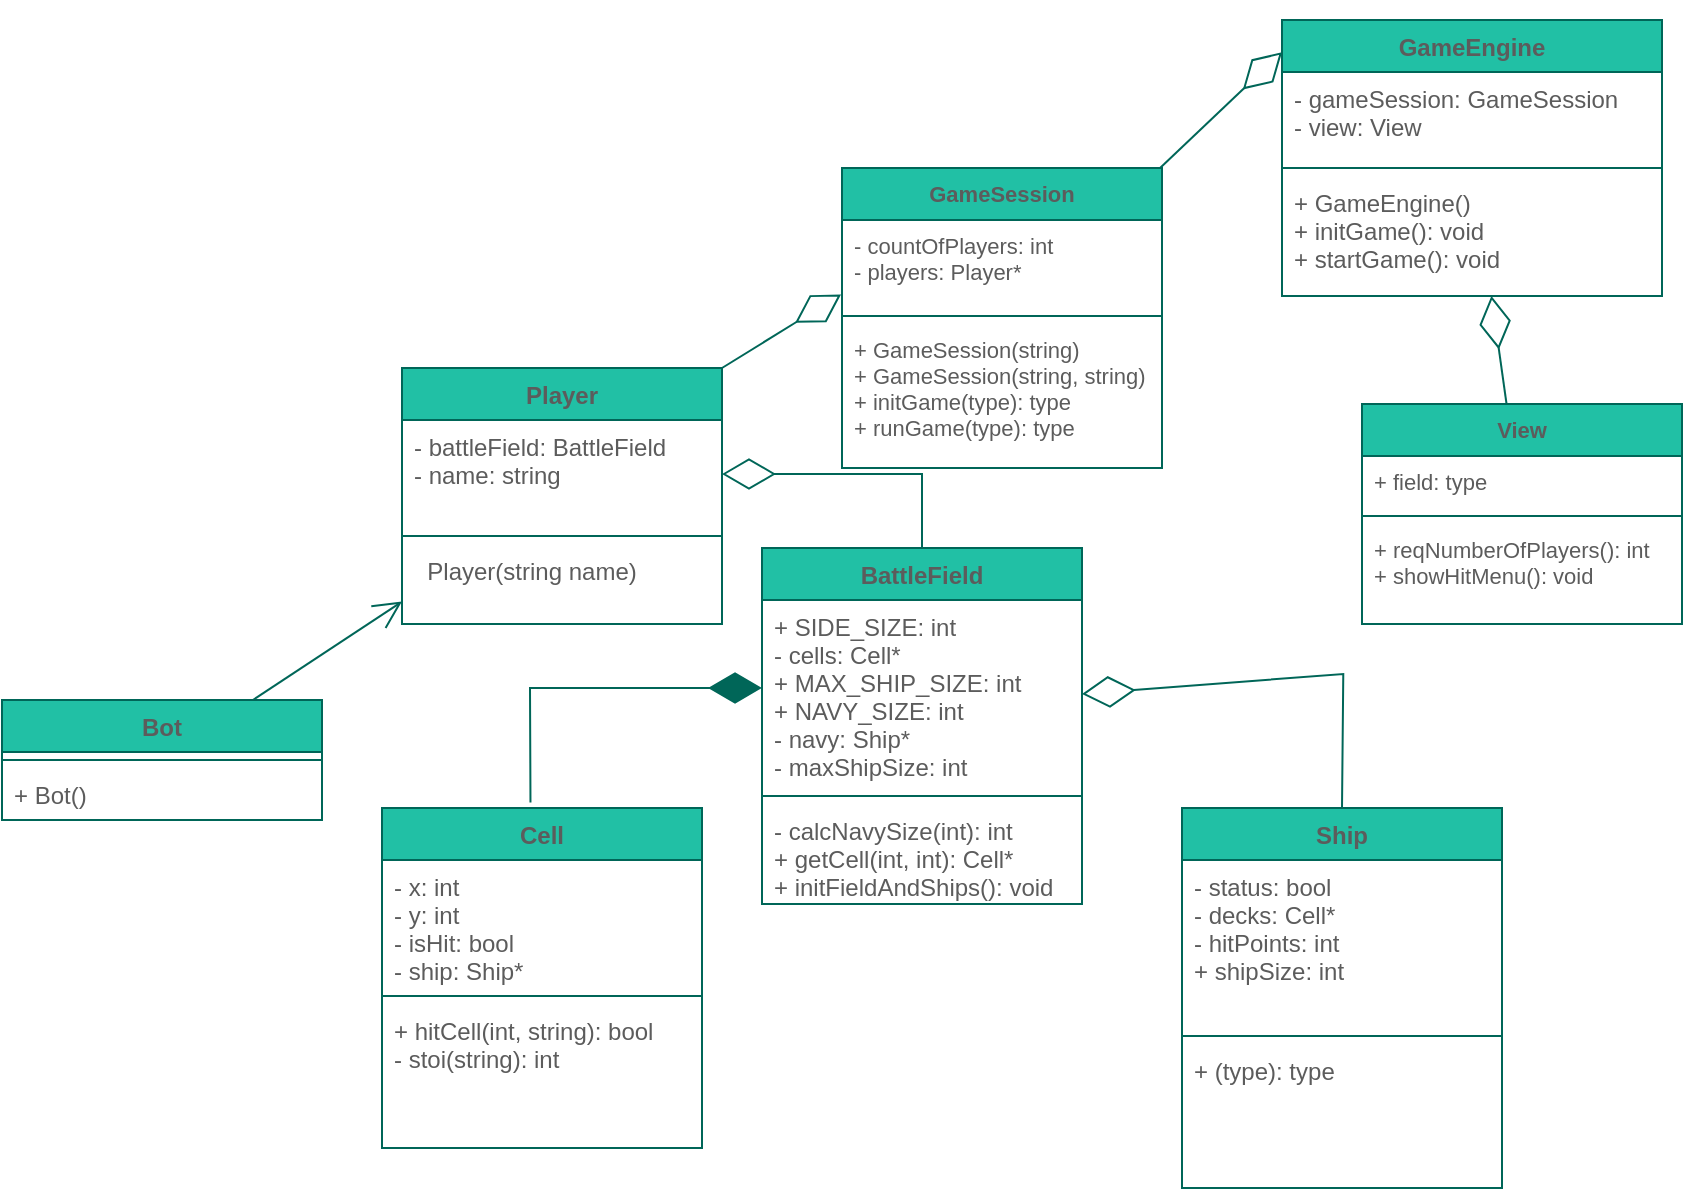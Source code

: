 <mxfile version="18.1.3" type="device" pages="2"><diagram id="8_RgSuFnd84XKutEEai8" name="Page-1"><mxGraphModel dx="1063" dy="532" grid="1" gridSize="10" guides="1" tooltips="1" connect="1" arrows="1" fold="1" page="1" pageScale="1" pageWidth="1169" pageHeight="827" math="0" shadow="0"><root><mxCell id="0"/><mxCell id="1" parent="0"/><mxCell id="NacBWeZv3jsq9W0mtqZP-1" value="Ship" style="swimlane;fontStyle=1;align=center;verticalAlign=top;childLayout=stackLayout;horizontal=1;startSize=26;horizontalStack=0;resizeParent=1;resizeParentMax=0;resizeLast=0;collapsible=1;marginBottom=0;fillColor=#21C0A5;strokeColor=#006658;fontColor=#5C5C5C;" parent="1" vertex="1"><mxGeometry x="610" y="414" width="160" height="190" as="geometry"/></mxCell><mxCell id="NacBWeZv3jsq9W0mtqZP-2" value="- status: bool&#10;- decks: Cell*&#10;- hitPoints: int&#10;+ shipSize: int&#10;" style="text;strokeColor=none;fillColor=none;align=left;verticalAlign=top;spacingLeft=4;spacingRight=4;overflow=hidden;rotatable=0;points=[[0,0.5],[1,0.5]];portConstraint=eastwest;fontColor=#5C5C5C;" parent="NacBWeZv3jsq9W0mtqZP-1" vertex="1"><mxGeometry y="26" width="160" height="84" as="geometry"/></mxCell><mxCell id="NacBWeZv3jsq9W0mtqZP-3" value="" style="line;strokeWidth=1;fillColor=none;align=left;verticalAlign=middle;spacingTop=-1;spacingLeft=3;spacingRight=3;rotatable=0;labelPosition=right;points=[];portConstraint=eastwest;strokeColor=#006658;fontColor=#5C5C5C;" parent="NacBWeZv3jsq9W0mtqZP-1" vertex="1"><mxGeometry y="110" width="160" height="8" as="geometry"/></mxCell><mxCell id="NacBWeZv3jsq9W0mtqZP-4" value="+ (type): type" style="text;strokeColor=none;fillColor=none;align=left;verticalAlign=top;spacingLeft=4;spacingRight=4;overflow=hidden;rotatable=0;points=[[0,0.5],[1,0.5]];portConstraint=eastwest;fontColor=#5C5C5C;" parent="NacBWeZv3jsq9W0mtqZP-1" vertex="1"><mxGeometry y="118" width="160" height="72" as="geometry"/></mxCell><mxCell id="NacBWeZv3jsq9W0mtqZP-6" value="Cell" style="swimlane;fontStyle=1;align=center;verticalAlign=top;childLayout=stackLayout;horizontal=1;startSize=26;horizontalStack=0;resizeParent=1;resizeParentMax=0;resizeLast=0;collapsible=1;marginBottom=0;fillColor=#21C0A5;strokeColor=#006658;fontColor=#5C5C5C;" parent="1" vertex="1"><mxGeometry x="210" y="414" width="160" height="170" as="geometry"/></mxCell><mxCell id="NacBWeZv3jsq9W0mtqZP-7" value="- x: int&#10;- y: int&#10;- isHit: bool&#10;- ship: Ship*" style="text;strokeColor=none;fillColor=none;align=left;verticalAlign=top;spacingLeft=4;spacingRight=4;overflow=hidden;rotatable=0;points=[[0,0.5],[1,0.5]];portConstraint=eastwest;fontColor=#5C5C5C;" parent="NacBWeZv3jsq9W0mtqZP-6" vertex="1"><mxGeometry y="26" width="160" height="64" as="geometry"/></mxCell><mxCell id="NacBWeZv3jsq9W0mtqZP-8" value="" style="line;strokeWidth=1;fillColor=none;align=left;verticalAlign=middle;spacingTop=-1;spacingLeft=3;spacingRight=3;rotatable=0;labelPosition=right;points=[];portConstraint=eastwest;strokeColor=#006658;fontColor=#5C5C5C;" parent="NacBWeZv3jsq9W0mtqZP-6" vertex="1"><mxGeometry y="90" width="160" height="8" as="geometry"/></mxCell><mxCell id="NacBWeZv3jsq9W0mtqZP-9" value="+ hitCell(int, string): bool&#10;- stoi(string): int" style="text;strokeColor=none;fillColor=none;align=left;verticalAlign=top;spacingLeft=4;spacingRight=4;overflow=hidden;rotatable=0;points=[[0,0.5],[1,0.5]];portConstraint=eastwest;fontColor=#5C5C5C;" parent="NacBWeZv3jsq9W0mtqZP-6" vertex="1"><mxGeometry y="98" width="160" height="72" as="geometry"/></mxCell><mxCell id="8IITVqhAhA1isLUUpnGf-1" value="BattleField" style="swimlane;fontStyle=1;align=center;verticalAlign=top;childLayout=stackLayout;horizontal=1;startSize=26;horizontalStack=0;resizeParent=1;resizeParentMax=0;resizeLast=0;collapsible=1;marginBottom=0;fillColor=#21C0A5;strokeColor=#006658;fontColor=#5C5C5C;" parent="1" vertex="1"><mxGeometry x="400" y="284" width="160" height="178" as="geometry"/></mxCell><mxCell id="8IITVqhAhA1isLUUpnGf-2" value="+ SIDE_SIZE: int&#10;- cells: Cell*&#10;+ MAX_SHIP_SIZE: int&#10;+ NAVY_SIZE: int&#10;- navy: Ship*&#10;- maxShipSize: int" style="text;strokeColor=none;fillColor=none;align=left;verticalAlign=top;spacingLeft=4;spacingRight=4;overflow=hidden;rotatable=0;points=[[0,0.5],[1,0.5]];portConstraint=eastwest;fontColor=#5C5C5C;" parent="8IITVqhAhA1isLUUpnGf-1" vertex="1"><mxGeometry y="26" width="160" height="94" as="geometry"/></mxCell><mxCell id="8IITVqhAhA1isLUUpnGf-3" value="" style="line;strokeWidth=1;fillColor=none;align=left;verticalAlign=middle;spacingTop=-1;spacingLeft=3;spacingRight=3;rotatable=0;labelPosition=right;points=[];portConstraint=eastwest;strokeColor=#006658;fontColor=#5C5C5C;" parent="8IITVqhAhA1isLUUpnGf-1" vertex="1"><mxGeometry y="120" width="160" height="8" as="geometry"/></mxCell><mxCell id="8IITVqhAhA1isLUUpnGf-4" value="- calcNavySize(int): int&#10;+ getCell(int, int): Cell*&#10;+ initFieldAndShips(): void&#10;" style="text;strokeColor=none;fillColor=none;align=left;verticalAlign=top;spacingLeft=4;spacingRight=4;overflow=hidden;rotatable=0;points=[[0,0.5],[1,0.5]];portConstraint=eastwest;fontColor=#5C5C5C;" parent="8IITVqhAhA1isLUUpnGf-1" vertex="1"><mxGeometry y="128" width="160" height="50" as="geometry"/></mxCell><mxCell id="8IITVqhAhA1isLUUpnGf-11" value="Player" style="swimlane;fontStyle=1;align=center;verticalAlign=top;childLayout=stackLayout;horizontal=1;startSize=26;horizontalStack=0;resizeParent=1;resizeParentMax=0;resizeLast=0;collapsible=1;marginBottom=0;fillColor=#21C0A5;strokeColor=#006658;fontColor=#5C5C5C;" parent="1" vertex="1"><mxGeometry x="220" y="194" width="160" height="128" as="geometry"/></mxCell><mxCell id="8IITVqhAhA1isLUUpnGf-12" value="- battleField: BattleField&#10;- name: string&#10;" style="text;strokeColor=none;fillColor=none;align=left;verticalAlign=top;spacingLeft=4;spacingRight=4;overflow=hidden;rotatable=0;points=[[0,0.5],[1,0.5]];portConstraint=eastwest;fontColor=#5C5C5C;" parent="8IITVqhAhA1isLUUpnGf-11" vertex="1"><mxGeometry y="26" width="160" height="54" as="geometry"/></mxCell><mxCell id="8IITVqhAhA1isLUUpnGf-13" value="" style="line;strokeWidth=1;fillColor=none;align=left;verticalAlign=middle;spacingTop=-1;spacingLeft=3;spacingRight=3;rotatable=0;labelPosition=right;points=[];portConstraint=eastwest;strokeColor=#006658;fontColor=#5C5C5C;" parent="8IITVqhAhA1isLUUpnGf-11" vertex="1"><mxGeometry y="80" width="160" height="8" as="geometry"/></mxCell><mxCell id="8IITVqhAhA1isLUUpnGf-14" value="  Player(string name)" style="text;strokeColor=none;fillColor=none;align=left;verticalAlign=top;spacingLeft=4;spacingRight=4;overflow=hidden;rotatable=0;points=[[0,0.5],[1,0.5]];portConstraint=eastwest;fontColor=#5C5C5C;" parent="8IITVqhAhA1isLUUpnGf-11" vertex="1"><mxGeometry y="88" width="160" height="40" as="geometry"/></mxCell><mxCell id="8IITVqhAhA1isLUUpnGf-16" value="" style="endArrow=diamondThin;endFill=0;endSize=24;html=1;rounded=0;exitX=0.5;exitY=0;exitDx=0;exitDy=0;strokeColor=#006658;fontColor=#5C5C5C;" parent="1" source="8IITVqhAhA1isLUUpnGf-1" target="8IITVqhAhA1isLUUpnGf-12" edge="1"><mxGeometry width="160" relative="1" as="geometry"><mxPoint x="470" y="304" as="sourcePoint"/><mxPoint x="630" y="304" as="targetPoint"/><Array as="points"><mxPoint x="480" y="247"/></Array></mxGeometry></mxCell><mxCell id="8IITVqhAhA1isLUUpnGf-19" value="" style="endArrow=diamondThin;endFill=0;endSize=24;html=1;rounded=0;exitX=0.996;exitY=0.247;exitDx=0;exitDy=0;exitPerimeter=0;entryX=1;entryY=0.5;entryDx=0;entryDy=0;strokeColor=#006658;fontColor=#5C5C5C;" parent="1" target="8IITVqhAhA1isLUUpnGf-2" edge="1"><mxGeometry width="160" relative="1" as="geometry"><mxPoint x="690.0" y="413.998" as="sourcePoint"/><mxPoint x="800.64" y="347" as="targetPoint"/><Array as="points"><mxPoint x="690.64" y="347"/></Array></mxGeometry></mxCell><mxCell id="8IITVqhAhA1isLUUpnGf-20" value="" style="endArrow=diamondThin;endFill=1;endSize=24;html=1;rounded=0;fontFamily=Helvetica;fontSize=11;fontColor=#5C5C5C;strokeColor=#006658;shape=connector;exitX=0.464;exitY=-0.016;exitDx=0;exitDy=0;exitPerimeter=0;" parent="1" source="NacBWeZv3jsq9W0mtqZP-6" edge="1"><mxGeometry width="160" relative="1" as="geometry"><mxPoint x="240" y="354" as="sourcePoint"/><mxPoint x="400" y="354" as="targetPoint"/><Array as="points"><mxPoint x="284" y="354"/></Array></mxGeometry></mxCell><mxCell id="8IITVqhAhA1isLUUpnGf-25" value="GameSession" style="swimlane;fontStyle=1;align=center;verticalAlign=top;childLayout=stackLayout;horizontal=1;startSize=26;horizontalStack=0;resizeParent=1;resizeParentMax=0;resizeLast=0;collapsible=1;marginBottom=0;fontFamily=Helvetica;fontSize=11;fontColor=#5C5C5C;fillColor=#21C0A5;strokeColor=#006658;" parent="1" vertex="1"><mxGeometry x="440" y="94" width="160" height="150" as="geometry"/></mxCell><mxCell id="8IITVqhAhA1isLUUpnGf-26" value="- countOfPlayers: int&#10;- players: Player*" style="text;strokeColor=none;fillColor=none;align=left;verticalAlign=top;spacingLeft=4;spacingRight=4;overflow=hidden;rotatable=0;points=[[0,0.5],[1,0.5]];portConstraint=eastwest;fontFamily=Helvetica;fontSize=11;fontColor=#5C5C5C;" parent="8IITVqhAhA1isLUUpnGf-25" vertex="1"><mxGeometry y="26" width="160" height="44" as="geometry"/></mxCell><mxCell id="8IITVqhAhA1isLUUpnGf-27" value="" style="line;strokeWidth=1;fillColor=none;align=left;verticalAlign=middle;spacingTop=-1;spacingLeft=3;spacingRight=3;rotatable=0;labelPosition=right;points=[];portConstraint=eastwest;fontFamily=Helvetica;fontSize=11;fontColor=#5C5C5C;strokeColor=#006658;" parent="8IITVqhAhA1isLUUpnGf-25" vertex="1"><mxGeometry y="70" width="160" height="8" as="geometry"/></mxCell><mxCell id="8IITVqhAhA1isLUUpnGf-28" value="+ GameSession(string)&#10;+ GameSession(string, string)&#10;+ initGame(type): type&#10;+ runGame(type): type" style="text;strokeColor=none;fillColor=none;align=left;verticalAlign=top;spacingLeft=4;spacingRight=4;overflow=hidden;rotatable=0;points=[[0,0.5],[1,0.5]];portConstraint=eastwest;fontFamily=Helvetica;fontSize=11;fontColor=#5C5C5C;" parent="8IITVqhAhA1isLUUpnGf-25" vertex="1"><mxGeometry y="78" width="160" height="72" as="geometry"/></mxCell><mxCell id="8IITVqhAhA1isLUUpnGf-29" value="" style="endArrow=diamondThin;endFill=0;endSize=24;html=1;rounded=0;fontFamily=Helvetica;fontSize=11;fontColor=#5C5C5C;strokeColor=#006658;shape=connector;entryX=-0.003;entryY=0.846;entryDx=0;entryDy=0;entryPerimeter=0;exitX=1;exitY=0;exitDx=0;exitDy=0;" parent="1" source="8IITVqhAhA1isLUUpnGf-11" target="8IITVqhAhA1isLUUpnGf-26" edge="1"><mxGeometry width="160" relative="1" as="geometry"><mxPoint x="380" y="222" as="sourcePoint"/><mxPoint x="540" y="224" as="targetPoint"/></mxGeometry></mxCell><mxCell id="8IITVqhAhA1isLUUpnGf-30" value="View" style="swimlane;fontStyle=1;align=center;verticalAlign=top;childLayout=stackLayout;horizontal=1;startSize=26;horizontalStack=0;resizeParent=1;resizeParentMax=0;resizeLast=0;collapsible=1;marginBottom=0;fontFamily=Helvetica;fontSize=11;fontColor=#5C5C5C;fillColor=#21C0A5;strokeColor=#006658;" parent="1" vertex="1"><mxGeometry x="700" y="212" width="160" height="110" as="geometry"/></mxCell><mxCell id="8IITVqhAhA1isLUUpnGf-31" value="+ field: type" style="text;strokeColor=none;fillColor=none;align=left;verticalAlign=top;spacingLeft=4;spacingRight=4;overflow=hidden;rotatable=0;points=[[0,0.5],[1,0.5]];portConstraint=eastwest;fontFamily=Helvetica;fontSize=11;fontColor=#5C5C5C;" parent="8IITVqhAhA1isLUUpnGf-30" vertex="1"><mxGeometry y="26" width="160" height="26" as="geometry"/></mxCell><mxCell id="8IITVqhAhA1isLUUpnGf-32" value="" style="line;strokeWidth=1;fillColor=none;align=left;verticalAlign=middle;spacingTop=-1;spacingLeft=3;spacingRight=3;rotatable=0;labelPosition=right;points=[];portConstraint=eastwest;fontFamily=Helvetica;fontSize=11;fontColor=#5C5C5C;strokeColor=#006658;" parent="8IITVqhAhA1isLUUpnGf-30" vertex="1"><mxGeometry y="52" width="160" height="8" as="geometry"/></mxCell><mxCell id="8IITVqhAhA1isLUUpnGf-33" value="+ reqNumberOfPlayers(): int&#10;+ showHitMenu(): void" style="text;strokeColor=none;fillColor=none;align=left;verticalAlign=top;spacingLeft=4;spacingRight=4;overflow=hidden;rotatable=0;points=[[0,0.5],[1,0.5]];portConstraint=eastwest;fontFamily=Helvetica;fontSize=11;fontColor=#5C5C5C;" parent="8IITVqhAhA1isLUUpnGf-30" vertex="1"><mxGeometry y="60" width="160" height="50" as="geometry"/></mxCell><mxCell id="bSWRtCNu01gR-wSIRrkS-1" value="GameEngine" style="swimlane;fontStyle=1;align=center;verticalAlign=top;childLayout=stackLayout;horizontal=1;startSize=26;horizontalStack=0;resizeParent=1;resizeParentMax=0;resizeLast=0;collapsible=1;marginBottom=0;fillColor=#21C0A5;strokeColor=#006658;fontColor=#5C5C5C;" parent="1" vertex="1"><mxGeometry x="660" y="20" width="190" height="138" as="geometry"/></mxCell><mxCell id="bSWRtCNu01gR-wSIRrkS-2" value="- gameSession: GameSession&#10;- view: View" style="text;strokeColor=none;fillColor=none;align=left;verticalAlign=top;spacingLeft=4;spacingRight=4;overflow=hidden;rotatable=0;points=[[0,0.5],[1,0.5]];portConstraint=eastwest;fontColor=#5C5C5C;" parent="bSWRtCNu01gR-wSIRrkS-1" vertex="1"><mxGeometry y="26" width="190" height="44" as="geometry"/></mxCell><mxCell id="bSWRtCNu01gR-wSIRrkS-3" value="" style="line;strokeWidth=1;fillColor=none;align=left;verticalAlign=middle;spacingTop=-1;spacingLeft=3;spacingRight=3;rotatable=0;labelPosition=right;points=[];portConstraint=eastwest;strokeColor=#006658;fontColor=#5C5C5C;" parent="bSWRtCNu01gR-wSIRrkS-1" vertex="1"><mxGeometry y="70" width="190" height="8" as="geometry"/></mxCell><mxCell id="bSWRtCNu01gR-wSIRrkS-4" value="+ GameEngine()&#10;+ initGame(): void&#10;+ startGame(): void" style="text;strokeColor=none;fillColor=none;align=left;verticalAlign=top;spacingLeft=4;spacingRight=4;overflow=hidden;rotatable=0;points=[[0,0.5],[1,0.5]];portConstraint=eastwest;fontColor=#5C5C5C;" parent="bSWRtCNu01gR-wSIRrkS-1" vertex="1"><mxGeometry y="78" width="190" height="60" as="geometry"/></mxCell><mxCell id="bSWRtCNu01gR-wSIRrkS-5" value="" style="endArrow=diamondThin;endFill=0;endSize=24;html=1;rounded=0;entryX=0;entryY=0.117;entryDx=0;entryDy=0;entryPerimeter=0;strokeColor=#006658;fontColor=#5C5C5C;" parent="1" source="8IITVqhAhA1isLUUpnGf-25" target="bSWRtCNu01gR-wSIRrkS-1" edge="1"><mxGeometry width="160" relative="1" as="geometry"><mxPoint x="570" y="184" as="sourcePoint"/><mxPoint x="730" y="184" as="targetPoint"/></mxGeometry></mxCell><mxCell id="bSWRtCNu01gR-wSIRrkS-6" value="" style="endArrow=diamondThin;endFill=0;endSize=24;html=1;rounded=0;strokeColor=#006658;fontColor=#5C5C5C;" parent="1" source="8IITVqhAhA1isLUUpnGf-30" target="bSWRtCNu01gR-wSIRrkS-1" edge="1"><mxGeometry width="160" relative="1" as="geometry"><mxPoint x="570" y="184" as="sourcePoint"/><mxPoint x="730" y="184" as="targetPoint"/></mxGeometry></mxCell><mxCell id="zKaqDGGXGc0bn-bBEPxn-1" value="Bot" style="swimlane;fontStyle=1;align=center;verticalAlign=top;childLayout=stackLayout;horizontal=1;startSize=26;horizontalStack=0;resizeParent=1;resizeParentMax=0;resizeLast=0;collapsible=1;marginBottom=0;fillColor=#21C0A5;strokeColor=#006658;fontColor=#5C5C5C;" parent="1" vertex="1"><mxGeometry x="20" y="360" width="160" height="60" as="geometry"/></mxCell><mxCell id="zKaqDGGXGc0bn-bBEPxn-3" value="" style="line;strokeWidth=1;fillColor=none;align=left;verticalAlign=middle;spacingTop=-1;spacingLeft=3;spacingRight=3;rotatable=0;labelPosition=right;points=[];portConstraint=eastwest;strokeColor=#006658;fontColor=#5C5C5C;" parent="zKaqDGGXGc0bn-bBEPxn-1" vertex="1"><mxGeometry y="26" width="160" height="8" as="geometry"/></mxCell><mxCell id="zKaqDGGXGc0bn-bBEPxn-4" value="+ Bot()" style="text;strokeColor=none;fillColor=none;align=left;verticalAlign=top;spacingLeft=4;spacingRight=4;overflow=hidden;rotatable=0;points=[[0,0.5],[1,0.5]];portConstraint=eastwest;fontColor=#5C5C5C;" parent="zKaqDGGXGc0bn-bBEPxn-1" vertex="1"><mxGeometry y="34" width="160" height="26" as="geometry"/></mxCell><mxCell id="zKaqDGGXGc0bn-bBEPxn-5" value="" style="endArrow=open;endFill=1;endSize=12;html=1;rounded=0;strokeColor=#006658;fontColor=#5C5C5C;" parent="1" source="zKaqDGGXGc0bn-bBEPxn-1" target="8IITVqhAhA1isLUUpnGf-11" edge="1"><mxGeometry width="160" relative="1" as="geometry"><mxPoint x="30" y="194" as="sourcePoint"/><mxPoint x="190" y="194" as="targetPoint"/></mxGeometry></mxCell></root></mxGraphModel></diagram><diagram id="fwxnXh-l16MztCJ-uLL8" name="Page-2"><mxGraphModel dx="1542" dy="771" grid="1" gridSize="10" guides="1" tooltips="1" connect="1" arrows="1" fold="1" page="1" pageScale="1" pageWidth="1169" pageHeight="827" math="0" shadow="0"><root><mxCell id="0"/><mxCell id="1" parent="0"/><mxCell id="pWY1DWVmbE1zjAMHJ-nt-1" value="Player" style="swimlane;fontStyle=1;align=center;verticalAlign=top;childLayout=stackLayout;horizontal=1;startSize=26;horizontalStack=0;resizeParent=1;resizeParentMax=0;resizeLast=0;collapsible=1;marginBottom=0;rounded=1;fillColor=#21C0A5;strokeColor=#006658;fontColor=#5C5C5C;" parent="1" vertex="1"><mxGeometry x="70" y="110" width="160" height="128" as="geometry"/></mxCell><mxCell id="pWY1DWVmbE1zjAMHJ-nt-2" value="- controller: Controller&#10;- name: string&#10;" style="text;strokeColor=none;fillColor=none;align=left;verticalAlign=top;spacingLeft=4;spacingRight=4;overflow=hidden;rotatable=0;points=[[0,0.5],[1,0.5]];portConstraint=eastwest;rounded=1;fontColor=#5C5C5C;" parent="pWY1DWVmbE1zjAMHJ-nt-1" vertex="1"><mxGeometry y="26" width="160" height="54" as="geometry"/></mxCell><mxCell id="pWY1DWVmbE1zjAMHJ-nt-3" value="" style="line;strokeWidth=1;fillColor=none;align=left;verticalAlign=middle;spacingTop=-1;spacingLeft=3;spacingRight=3;rotatable=0;labelPosition=right;points=[];portConstraint=eastwest;rounded=1;strokeColor=#006658;fontColor=#5C5C5C;" parent="pWY1DWVmbE1zjAMHJ-nt-1" vertex="1"><mxGeometry y="80" width="160" height="8" as="geometry"/></mxCell><mxCell id="pWY1DWVmbE1zjAMHJ-nt-4" value=" - attack(int, int, Controller)" style="text;strokeColor=none;fillColor=none;align=left;verticalAlign=top;spacingLeft=4;spacingRight=4;overflow=hidden;rotatable=0;points=[[0,0.5],[1,0.5]];portConstraint=eastwest;rounded=1;fontColor=#5C5C5C;" parent="pWY1DWVmbE1zjAMHJ-nt-1" vertex="1"><mxGeometry y="88" width="160" height="40" as="geometry"/></mxCell><mxCell id="pWY1DWVmbE1zjAMHJ-nt-5" value="View" style="swimlane;fontStyle=1;align=center;verticalAlign=top;childLayout=stackLayout;horizontal=1;startSize=26;horizontalStack=0;resizeParent=1;resizeParentMax=0;resizeLast=0;collapsible=1;marginBottom=0;fontFamily=Helvetica;fontSize=11;fontColor=#5C5C5C;rounded=1;fillColor=#21C0A5;strokeColor=#006658;" parent="1" vertex="1"><mxGeometry x="310" y="50" width="250" height="104" as="geometry"/></mxCell><mxCell id="pWY1DWVmbE1zjAMHJ-nt-6" value="- battleField: BattleField&#10;- player : Player" style="text;strokeColor=none;fillColor=none;align=left;verticalAlign=top;spacingLeft=4;spacingRight=4;overflow=hidden;rotatable=0;points=[[0,0.5],[1,0.5]];portConstraint=eastwest;fontFamily=Helvetica;fontSize=11;fontColor=#5C5C5C;rounded=1;" parent="pWY1DWVmbE1zjAMHJ-nt-5" vertex="1"><mxGeometry y="26" width="250" height="44" as="geometry"/></mxCell><mxCell id="pWY1DWVmbE1zjAMHJ-nt-7" value="" style="line;strokeWidth=1;fillColor=none;align=left;verticalAlign=middle;spacingTop=-1;spacingLeft=3;spacingRight=3;rotatable=0;labelPosition=right;points=[];portConstraint=eastwest;fontFamily=Helvetica;fontSize=11;fontColor=#5C5C5C;rounded=1;strokeColor=#006658;" parent="pWY1DWVmbE1zjAMHJ-nt-5" vertex="1"><mxGeometry y="70" width="250" height="8" as="geometry"/></mxCell><mxCell id="pWY1DWVmbE1zjAMHJ-nt-8" value="- refreshAndShowBattle(BattleField, Player): void" style="text;strokeColor=none;fillColor=none;align=left;verticalAlign=top;spacingLeft=4;spacingRight=4;overflow=hidden;rotatable=0;points=[[0,0.5],[1,0.5]];portConstraint=eastwest;fontFamily=Helvetica;fontSize=11;fontColor=#5C5C5C;rounded=1;" parent="pWY1DWVmbE1zjAMHJ-nt-5" vertex="1"><mxGeometry y="78" width="250" height="26" as="geometry"/></mxCell><mxCell id="pWY1DWVmbE1zjAMHJ-nt-9" value="Model" style="swimlane;fontStyle=1;align=center;verticalAlign=top;childLayout=stackLayout;horizontal=1;startSize=26;horizontalStack=0;resizeParent=1;resizeParentMax=0;resizeLast=0;collapsible=1;marginBottom=0;fontFamily=Helvetica;fontSize=11;fontColor=#5C5C5C;rounded=1;fillColor=#21C0A5;strokeColor=#006658;" parent="1" vertex="1"><mxGeometry x="90" y="450" width="220" height="140" as="geometry"/></mxCell><mxCell id="pWY1DWVmbE1zjAMHJ-nt-10" value="- battleField: BattleField&#10;- view: View" style="text;strokeColor=none;fillColor=none;align=left;verticalAlign=top;spacingLeft=4;spacingRight=4;overflow=hidden;rotatable=0;points=[[0,0.5],[1,0.5]];portConstraint=eastwest;fontFamily=Helvetica;fontSize=11;fontColor=#5C5C5C;rounded=1;" parent="pWY1DWVmbE1zjAMHJ-nt-9" vertex="1"><mxGeometry y="26" width="220" height="44" as="geometry"/></mxCell><mxCell id="pWY1DWVmbE1zjAMHJ-nt-11" value="" style="endArrow=diamondThin;endFill=0;endSize=24;html=1;rounded=1;sketch=0;fontColor=#5C5C5C;sourcePerimeterSpacing=8;targetPerimeterSpacing=8;strokeColor=#006658;fillColor=#21C0A5;curved=1;entryX=0;entryY=0.75;entryDx=0;entryDy=0;" parent="pWY1DWVmbE1zjAMHJ-nt-9" target="pWY1DWVmbE1zjAMHJ-nt-14" edge="1"><mxGeometry width="160" relative="1" as="geometry"><mxPoint y="60" as="sourcePoint"/><mxPoint x="160" y="60" as="targetPoint"/><Array as="points"><mxPoint x="-60" y="-10"/></Array></mxGeometry></mxCell><mxCell id="pWY1DWVmbE1zjAMHJ-nt-12" value="" style="line;strokeWidth=1;fillColor=none;align=left;verticalAlign=middle;spacingTop=-1;spacingLeft=3;spacingRight=3;rotatable=0;labelPosition=right;points=[];portConstraint=eastwest;fontFamily=Helvetica;fontSize=11;fontColor=#5C5C5C;rounded=1;strokeColor=#006658;" parent="pWY1DWVmbE1zjAMHJ-nt-9" vertex="1"><mxGeometry y="70" width="220" height="8" as="geometry"/></mxCell><mxCell id="pWY1DWVmbE1zjAMHJ-nt-13" value="+ fieldPointAction(int, int, BattleField): void&#10;- setResults(BattleField, View): void" style="text;strokeColor=none;fillColor=none;align=left;verticalAlign=top;spacingLeft=4;spacingRight=4;overflow=hidden;rotatable=0;points=[[0,0.5],[1,0.5]];portConstraint=eastwest;fontFamily=Helvetica;fontSize=11;fontColor=#5C5C5C;rounded=1;" parent="pWY1DWVmbE1zjAMHJ-nt-9" vertex="1"><mxGeometry y="78" width="220" height="62" as="geometry"/></mxCell><mxCell id="pWY1DWVmbE1zjAMHJ-nt-14" value="Controller" style="swimlane;fontStyle=1;align=center;verticalAlign=top;childLayout=stackLayout;horizontal=1;startSize=26;horizontalStack=0;resizeParent=1;resizeParentMax=0;resizeLast=0;collapsible=1;marginBottom=0;fontFamily=Helvetica;fontSize=11;fontColor=#5C5C5C;rounded=1;fillColor=#21C0A5;strokeColor=#006658;" parent="1" vertex="1"><mxGeometry x="100" y="290" width="170" height="86" as="geometry"/></mxCell><mxCell id="pWY1DWVmbE1zjAMHJ-nt-15" value="" style="endArrow=diamondThin;endFill=0;endSize=24;html=1;rounded=1;sketch=0;fontColor=#5C5C5C;sourcePerimeterSpacing=8;targetPerimeterSpacing=8;strokeColor=#006658;fillColor=#21C0A5;curved=1;entryX=0;entryY=0.5;entryDx=0;entryDy=0;" parent="pWY1DWVmbE1zjAMHJ-nt-14" target="pWY1DWVmbE1zjAMHJ-nt-2" edge="1"><mxGeometry width="160" relative="1" as="geometry"><mxPoint y="38.5" as="sourcePoint"/><mxPoint x="160" y="38.5" as="targetPoint"/><Array as="points"><mxPoint x="-85" y="-40"/></Array></mxGeometry></mxCell><mxCell id="pWY1DWVmbE1zjAMHJ-nt-16" value="- model: Model" style="text;strokeColor=none;fillColor=none;align=left;verticalAlign=top;spacingLeft=4;spacingRight=4;overflow=hidden;rotatable=0;points=[[0,0.5],[1,0.5]];portConstraint=eastwest;fontFamily=Helvetica;fontSize=11;fontColor=#5C5C5C;rounded=1;" parent="pWY1DWVmbE1zjAMHJ-nt-14" vertex="1"><mxGeometry y="26" width="170" height="26" as="geometry"/></mxCell><mxCell id="pWY1DWVmbE1zjAMHJ-nt-17" value="" style="line;strokeWidth=1;fillColor=none;align=left;verticalAlign=middle;spacingTop=-1;spacingLeft=3;spacingRight=3;rotatable=0;labelPosition=right;points=[];portConstraint=eastwest;fontFamily=Helvetica;fontSize=11;fontColor=#5C5C5C;rounded=1;strokeColor=#006658;" parent="pWY1DWVmbE1zjAMHJ-nt-14" vertex="1"><mxGeometry y="52" width="170" height="8" as="geometry"/></mxCell><mxCell id="pWY1DWVmbE1zjAMHJ-nt-18" value="- markPoint(int, int, Model): void" style="text;strokeColor=none;fillColor=none;align=left;verticalAlign=top;spacingLeft=4;spacingRight=4;overflow=hidden;rotatable=0;points=[[0,0.5],[1,0.5]];portConstraint=eastwest;fontFamily=Helvetica;fontSize=11;fontColor=#5C5C5C;rounded=1;" parent="pWY1DWVmbE1zjAMHJ-nt-14" vertex="1"><mxGeometry y="60" width="170" height="26" as="geometry"/></mxCell><mxCell id="pWY1DWVmbE1zjAMHJ-nt-19" value="Ship" style="swimlane;fontStyle=1;align=center;verticalAlign=top;childLayout=stackLayout;horizontal=1;startSize=26;horizontalStack=0;resizeParent=1;resizeParentMax=0;resizeLast=0;collapsible=1;marginBottom=0;rounded=1;fillColor=#21C0A5;strokeColor=#006658;fontColor=#5C5C5C;" parent="1" vertex="1"><mxGeometry x="420" y="410" width="170" height="190" as="geometry"/></mxCell><mxCell id="pWY1DWVmbE1zjAMHJ-nt-20" value="- status: bool&#10;- coordinates: int[][]&#10;- hitPoints: int&#10;+ shipSize: int&#10;" style="text;strokeColor=none;fillColor=none;align=left;verticalAlign=top;spacingLeft=4;spacingRight=4;overflow=hidden;rotatable=0;points=[[0,0.5],[1,0.5]];portConstraint=eastwest;rounded=1;fontColor=#5C5C5C;" parent="pWY1DWVmbE1zjAMHJ-nt-19" vertex="1"><mxGeometry y="26" width="170" height="84" as="geometry"/></mxCell><mxCell id="pWY1DWVmbE1zjAMHJ-nt-21" value="" style="line;strokeWidth=1;fillColor=none;align=left;verticalAlign=middle;spacingTop=-1;spacingLeft=3;spacingRight=3;rotatable=0;labelPosition=right;points=[];portConstraint=eastwest;rounded=1;strokeColor=#006658;fontColor=#5C5C5C;" parent="pWY1DWVmbE1zjAMHJ-nt-19" vertex="1"><mxGeometry y="110" width="170" height="8" as="geometry"/></mxCell><mxCell id="pWY1DWVmbE1zjAMHJ-nt-22" value="- proceedAttack(int, int): void" style="text;strokeColor=none;fillColor=none;align=left;verticalAlign=top;spacingLeft=4;spacingRight=4;overflow=hidden;rotatable=0;points=[[0,0.5],[1,0.5]];portConstraint=eastwest;rounded=1;fontColor=#5C5C5C;" parent="pWY1DWVmbE1zjAMHJ-nt-19" vertex="1"><mxGeometry y="118" width="170" height="72" as="geometry"/></mxCell><mxCell id="pWY1DWVmbE1zjAMHJ-nt-23" value="BattleField" style="swimlane;fontStyle=1;align=center;verticalAlign=top;childLayout=stackLayout;horizontal=1;startSize=26;horizontalStack=0;resizeParent=1;resizeParentMax=0;resizeLast=0;collapsible=1;marginBottom=0;rounded=1;fillColor=#21C0A5;strokeColor=#006658;fontColor=#5C5C5C;" parent="1" vertex="1"><mxGeometry x="385" y="212" width="210" height="128" as="geometry"/></mxCell><mxCell id="pWY1DWVmbE1zjAMHJ-nt-24" value="- navy: Ship[]&#10;- maxShipSize: int" style="text;strokeColor=none;fillColor=none;align=left;verticalAlign=top;spacingLeft=4;spacingRight=4;overflow=hidden;rotatable=0;points=[[0,0.5],[1,0.5]];portConstraint=eastwest;rounded=1;fontColor=#5C5C5C;" parent="pWY1DWVmbE1zjAMHJ-nt-23" vertex="1"><mxGeometry y="26" width="210" height="44" as="geometry"/></mxCell><mxCell id="pWY1DWVmbE1zjAMHJ-nt-25" value="" style="line;strokeWidth=1;fillColor=none;align=left;verticalAlign=middle;spacingTop=-1;spacingLeft=3;spacingRight=3;rotatable=0;labelPosition=right;points=[];portConstraint=eastwest;rounded=1;strokeColor=#006658;fontColor=#5C5C5C;" parent="pWY1DWVmbE1zjAMHJ-nt-23" vertex="1"><mxGeometry y="70" width="210" height="8" as="geometry"/></mxCell><mxCell id="pWY1DWVmbE1zjAMHJ-nt-26" value="+ initFieldAndShips(): void&#10;- attackPosition(int, int, Ship*) : void&#10;" style="text;strokeColor=none;fillColor=none;align=left;verticalAlign=top;spacingLeft=4;spacingRight=4;overflow=hidden;rotatable=0;points=[[0,0.5],[1,0.5]];portConstraint=eastwest;rounded=1;fontColor=#5C5C5C;" parent="pWY1DWVmbE1zjAMHJ-nt-23" vertex="1"><mxGeometry y="78" width="210" height="50" as="geometry"/></mxCell><mxCell id="pWY1DWVmbE1zjAMHJ-nt-27" value="" style="endArrow=diamondThin;endFill=0;endSize=24;html=1;rounded=1;sketch=0;fontColor=#5C5C5C;sourcePerimeterSpacing=8;targetPerimeterSpacing=8;strokeColor=#006658;fillColor=#21C0A5;curved=1;entryX=-0.014;entryY=0.188;entryDx=0;entryDy=0;entryPerimeter=0;exitX=1;exitY=0.25;exitDx=0;exitDy=0;" parent="1" source="pWY1DWVmbE1zjAMHJ-nt-1" target="pWY1DWVmbE1zjAMHJ-nt-5" edge="1"><mxGeometry width="160" relative="1" as="geometry"><mxPoint x="280" y="210" as="sourcePoint"/><mxPoint x="360" y="130" as="targetPoint"/></mxGeometry></mxCell><mxCell id="dqMfYP7uQc8i9mBqWMo0-5" value="" style="endArrow=diamondThin;endFill=0;endSize=24;html=1;rounded=0;" parent="1" source="pWY1DWVmbE1zjAMHJ-nt-19" target="pWY1DWVmbE1zjAMHJ-nt-23" edge="1"><mxGeometry width="160" relative="1" as="geometry"><mxPoint x="690" y="360" as="sourcePoint"/><mxPoint x="850" y="360" as="targetPoint"/></mxGeometry></mxCell><mxCell id="dqMfYP7uQc8i9mBqWMo0-6" value="" style="endArrow=diamondThin;endFill=0;endSize=24;html=1;rounded=0;edgeStyle=orthogonalEdgeStyle;curved=1;" parent="1" source="pWY1DWVmbE1zjAMHJ-nt-23" target="pWY1DWVmbE1zjAMHJ-nt-5" edge="1"><mxGeometry width="160" relative="1" as="geometry"><mxPoint x="710" y="260" as="sourcePoint"/><mxPoint x="870" y="260" as="targetPoint"/></mxGeometry></mxCell></root></mxGraphModel></diagram></mxfile>